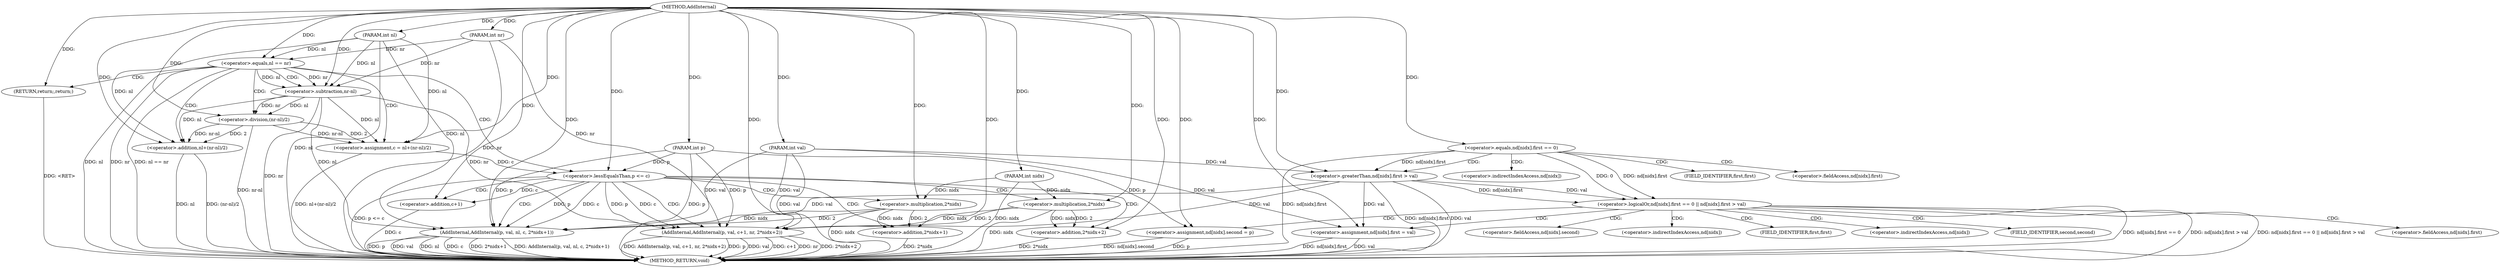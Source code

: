 digraph "AddInternal" {  
"1000330" [label = "(METHOD,AddInternal)" ]
"1000412" [label = "(METHOD_RETURN,void)" ]
"1000331" [label = "(PARAM,int p)" ]
"1000332" [label = "(PARAM,int val)" ]
"1000333" [label = "(PARAM,int nl)" ]
"1000334" [label = "(PARAM,int nr)" ]
"1000335" [label = "(PARAM,int nidx)" ]
"1000374" [label = "(<operator>.assignment,c = nl+(nr-nl)/2)" ]
"1000338" [label = "(<operator>.logicalOr,nd[nidx].first == 0 || nd[nidx].first > val)" ]
"1000369" [label = "(<operator>.equals,nl == nr)" ]
"1000372" [label = "(RETURN,return;,return;)" ]
"1000384" [label = "(<operator>.lessEqualsThan,p <= c)" ]
"1000354" [label = "(<operator>.assignment,nd[nidx].first = val)" ]
"1000361" [label = "(<operator>.assignment,nd[nidx].second = p)" ]
"1000376" [label = "(<operator>.addition,nl+(nr-nl)/2)" ]
"1000388" [label = "(AddInternal,AddInternal(p, val, nl, c, 2*nidx+1))" ]
"1000339" [label = "(<operator>.equals,nd[nidx].first == 0)" ]
"1000346" [label = "(<operator>.greaterThan,nd[nidx].first > val)" ]
"1000378" [label = "(<operator>.division,(nr-nl)/2)" ]
"1000400" [label = "(AddInternal,AddInternal(p, val, c+1, nr, 2*nidx+2))" ]
"1000379" [label = "(<operator>.subtraction,nr-nl)" ]
"1000393" [label = "(<operator>.addition,2*nidx+1)" ]
"1000394" [label = "(<operator>.multiplication,2*nidx)" ]
"1000403" [label = "(<operator>.addition,c+1)" ]
"1000407" [label = "(<operator>.addition,2*nidx+2)" ]
"1000408" [label = "(<operator>.multiplication,2*nidx)" ]
"1000347" [label = "(<operator>.fieldAccess,nd[nidx].first)" ]
"1000355" [label = "(<operator>.fieldAccess,nd[nidx].first)" ]
"1000362" [label = "(<operator>.fieldAccess,nd[nidx].second)" ]
"1000348" [label = "(<operator>.indirectIndexAccess,nd[nidx])" ]
"1000351" [label = "(FIELD_IDENTIFIER,first,first)" ]
"1000356" [label = "(<operator>.indirectIndexAccess,nd[nidx])" ]
"1000359" [label = "(FIELD_IDENTIFIER,first,first)" ]
"1000363" [label = "(<operator>.indirectIndexAccess,nd[nidx])" ]
"1000366" [label = "(FIELD_IDENTIFIER,second,second)" ]
  "1000331" -> "1000412"  [ label = "DDG: p"] 
  "1000332" -> "1000412"  [ label = "DDG: val"] 
  "1000333" -> "1000412"  [ label = "DDG: nl"] 
  "1000334" -> "1000412"  [ label = "DDG: nr"] 
  "1000335" -> "1000412"  [ label = "DDG: nidx"] 
  "1000339" -> "1000412"  [ label = "DDG: nd[nidx].first"] 
  "1000338" -> "1000412"  [ label = "DDG: nd[nidx].first == 0"] 
  "1000346" -> "1000412"  [ label = "DDG: nd[nidx].first"] 
  "1000346" -> "1000412"  [ label = "DDG: val"] 
  "1000338" -> "1000412"  [ label = "DDG: nd[nidx].first > val"] 
  "1000338" -> "1000412"  [ label = "DDG: nd[nidx].first == 0 || nd[nidx].first > val"] 
  "1000354" -> "1000412"  [ label = "DDG: nd[nidx].first"] 
  "1000354" -> "1000412"  [ label = "DDG: val"] 
  "1000361" -> "1000412"  [ label = "DDG: nd[nidx].second"] 
  "1000361" -> "1000412"  [ label = "DDG: p"] 
  "1000369" -> "1000412"  [ label = "DDG: nl"] 
  "1000369" -> "1000412"  [ label = "DDG: nr"] 
  "1000369" -> "1000412"  [ label = "DDG: nl == nr"] 
  "1000376" -> "1000412"  [ label = "DDG: nl"] 
  "1000379" -> "1000412"  [ label = "DDG: nr"] 
  "1000378" -> "1000412"  [ label = "DDG: nr-nl"] 
  "1000376" -> "1000412"  [ label = "DDG: (nr-nl)/2"] 
  "1000374" -> "1000412"  [ label = "DDG: nl+(nr-nl)/2"] 
  "1000384" -> "1000412"  [ label = "DDG: p <= c"] 
  "1000400" -> "1000412"  [ label = "DDG: p"] 
  "1000400" -> "1000412"  [ label = "DDG: val"] 
  "1000403" -> "1000412"  [ label = "DDG: c"] 
  "1000400" -> "1000412"  [ label = "DDG: c+1"] 
  "1000400" -> "1000412"  [ label = "DDG: nr"] 
  "1000408" -> "1000412"  [ label = "DDG: nidx"] 
  "1000407" -> "1000412"  [ label = "DDG: 2*nidx"] 
  "1000400" -> "1000412"  [ label = "DDG: 2*nidx+2"] 
  "1000400" -> "1000412"  [ label = "DDG: AddInternal(p, val, c+1, nr, 2*nidx+2)"] 
  "1000388" -> "1000412"  [ label = "DDG: p"] 
  "1000388" -> "1000412"  [ label = "DDG: val"] 
  "1000388" -> "1000412"  [ label = "DDG: nl"] 
  "1000388" -> "1000412"  [ label = "DDG: c"] 
  "1000394" -> "1000412"  [ label = "DDG: nidx"] 
  "1000393" -> "1000412"  [ label = "DDG: 2*nidx"] 
  "1000388" -> "1000412"  [ label = "DDG: 2*nidx+1"] 
  "1000388" -> "1000412"  [ label = "DDG: AddInternal(p, val, nl, c, 2*nidx+1)"] 
  "1000372" -> "1000412"  [ label = "DDG: <RET>"] 
  "1000330" -> "1000331"  [ label = "DDG: "] 
  "1000330" -> "1000332"  [ label = "DDG: "] 
  "1000330" -> "1000333"  [ label = "DDG: "] 
  "1000330" -> "1000334"  [ label = "DDG: "] 
  "1000330" -> "1000335"  [ label = "DDG: "] 
  "1000379" -> "1000374"  [ label = "DDG: nl"] 
  "1000333" -> "1000374"  [ label = "DDG: nl"] 
  "1000330" -> "1000374"  [ label = "DDG: "] 
  "1000378" -> "1000374"  [ label = "DDG: nr-nl"] 
  "1000378" -> "1000374"  [ label = "DDG: 2"] 
  "1000330" -> "1000372"  [ label = "DDG: "] 
  "1000339" -> "1000338"  [ label = "DDG: 0"] 
  "1000339" -> "1000338"  [ label = "DDG: nd[nidx].first"] 
  "1000346" -> "1000338"  [ label = "DDG: val"] 
  "1000346" -> "1000338"  [ label = "DDG: nd[nidx].first"] 
  "1000346" -> "1000354"  [ label = "DDG: val"] 
  "1000332" -> "1000354"  [ label = "DDG: val"] 
  "1000330" -> "1000354"  [ label = "DDG: "] 
  "1000331" -> "1000361"  [ label = "DDG: p"] 
  "1000330" -> "1000361"  [ label = "DDG: "] 
  "1000333" -> "1000369"  [ label = "DDG: nl"] 
  "1000330" -> "1000369"  [ label = "DDG: "] 
  "1000334" -> "1000369"  [ label = "DDG: nr"] 
  "1000379" -> "1000376"  [ label = "DDG: nl"] 
  "1000333" -> "1000376"  [ label = "DDG: nl"] 
  "1000330" -> "1000376"  [ label = "DDG: "] 
  "1000378" -> "1000376"  [ label = "DDG: nr-nl"] 
  "1000378" -> "1000376"  [ label = "DDG: 2"] 
  "1000331" -> "1000384"  [ label = "DDG: p"] 
  "1000330" -> "1000384"  [ label = "DDG: "] 
  "1000374" -> "1000384"  [ label = "DDG: c"] 
  "1000330" -> "1000339"  [ label = "DDG: "] 
  "1000339" -> "1000346"  [ label = "DDG: nd[nidx].first"] 
  "1000332" -> "1000346"  [ label = "DDG: val"] 
  "1000330" -> "1000346"  [ label = "DDG: "] 
  "1000379" -> "1000378"  [ label = "DDG: nl"] 
  "1000379" -> "1000378"  [ label = "DDG: nr"] 
  "1000330" -> "1000378"  [ label = "DDG: "] 
  "1000384" -> "1000388"  [ label = "DDG: p"] 
  "1000331" -> "1000388"  [ label = "DDG: p"] 
  "1000330" -> "1000388"  [ label = "DDG: "] 
  "1000384" -> "1000388"  [ label = "DDG: c"] 
  "1000346" -> "1000388"  [ label = "DDG: val"] 
  "1000332" -> "1000388"  [ label = "DDG: val"] 
  "1000333" -> "1000388"  [ label = "DDG: nl"] 
  "1000379" -> "1000388"  [ label = "DDG: nl"] 
  "1000394" -> "1000388"  [ label = "DDG: nidx"] 
  "1000394" -> "1000388"  [ label = "DDG: 2"] 
  "1000369" -> "1000379"  [ label = "DDG: nr"] 
  "1000334" -> "1000379"  [ label = "DDG: nr"] 
  "1000330" -> "1000379"  [ label = "DDG: "] 
  "1000369" -> "1000379"  [ label = "DDG: nl"] 
  "1000333" -> "1000379"  [ label = "DDG: nl"] 
  "1000394" -> "1000393"  [ label = "DDG: nidx"] 
  "1000394" -> "1000393"  [ label = "DDG: 2"] 
  "1000330" -> "1000393"  [ label = "DDG: "] 
  "1000384" -> "1000400"  [ label = "DDG: p"] 
  "1000331" -> "1000400"  [ label = "DDG: p"] 
  "1000330" -> "1000400"  [ label = "DDG: "] 
  "1000379" -> "1000400"  [ label = "DDG: nr"] 
  "1000334" -> "1000400"  [ label = "DDG: nr"] 
  "1000346" -> "1000400"  [ label = "DDG: val"] 
  "1000332" -> "1000400"  [ label = "DDG: val"] 
  "1000408" -> "1000400"  [ label = "DDG: nidx"] 
  "1000408" -> "1000400"  [ label = "DDG: 2"] 
  "1000384" -> "1000400"  [ label = "DDG: c"] 
  "1000330" -> "1000394"  [ label = "DDG: "] 
  "1000335" -> "1000394"  [ label = "DDG: nidx"] 
  "1000384" -> "1000403"  [ label = "DDG: c"] 
  "1000330" -> "1000403"  [ label = "DDG: "] 
  "1000408" -> "1000407"  [ label = "DDG: nidx"] 
  "1000408" -> "1000407"  [ label = "DDG: 2"] 
  "1000330" -> "1000407"  [ label = "DDG: "] 
  "1000330" -> "1000408"  [ label = "DDG: "] 
  "1000335" -> "1000408"  [ label = "DDG: nidx"] 
  "1000338" -> "1000362"  [ label = "CDG: "] 
  "1000338" -> "1000359"  [ label = "CDG: "] 
  "1000338" -> "1000354"  [ label = "CDG: "] 
  "1000338" -> "1000356"  [ label = "CDG: "] 
  "1000338" -> "1000366"  [ label = "CDG: "] 
  "1000338" -> "1000363"  [ label = "CDG: "] 
  "1000338" -> "1000355"  [ label = "CDG: "] 
  "1000338" -> "1000361"  [ label = "CDG: "] 
  "1000369" -> "1000379"  [ label = "CDG: "] 
  "1000369" -> "1000384"  [ label = "CDG: "] 
  "1000369" -> "1000376"  [ label = "CDG: "] 
  "1000369" -> "1000374"  [ label = "CDG: "] 
  "1000369" -> "1000378"  [ label = "CDG: "] 
  "1000369" -> "1000372"  [ label = "CDG: "] 
  "1000384" -> "1000400"  [ label = "CDG: "] 
  "1000384" -> "1000388"  [ label = "CDG: "] 
  "1000384" -> "1000403"  [ label = "CDG: "] 
  "1000384" -> "1000407"  [ label = "CDG: "] 
  "1000384" -> "1000393"  [ label = "CDG: "] 
  "1000384" -> "1000394"  [ label = "CDG: "] 
  "1000384" -> "1000408"  [ label = "CDG: "] 
  "1000339" -> "1000351"  [ label = "CDG: "] 
  "1000339" -> "1000346"  [ label = "CDG: "] 
  "1000339" -> "1000347"  [ label = "CDG: "] 
  "1000339" -> "1000348"  [ label = "CDG: "] 
}
